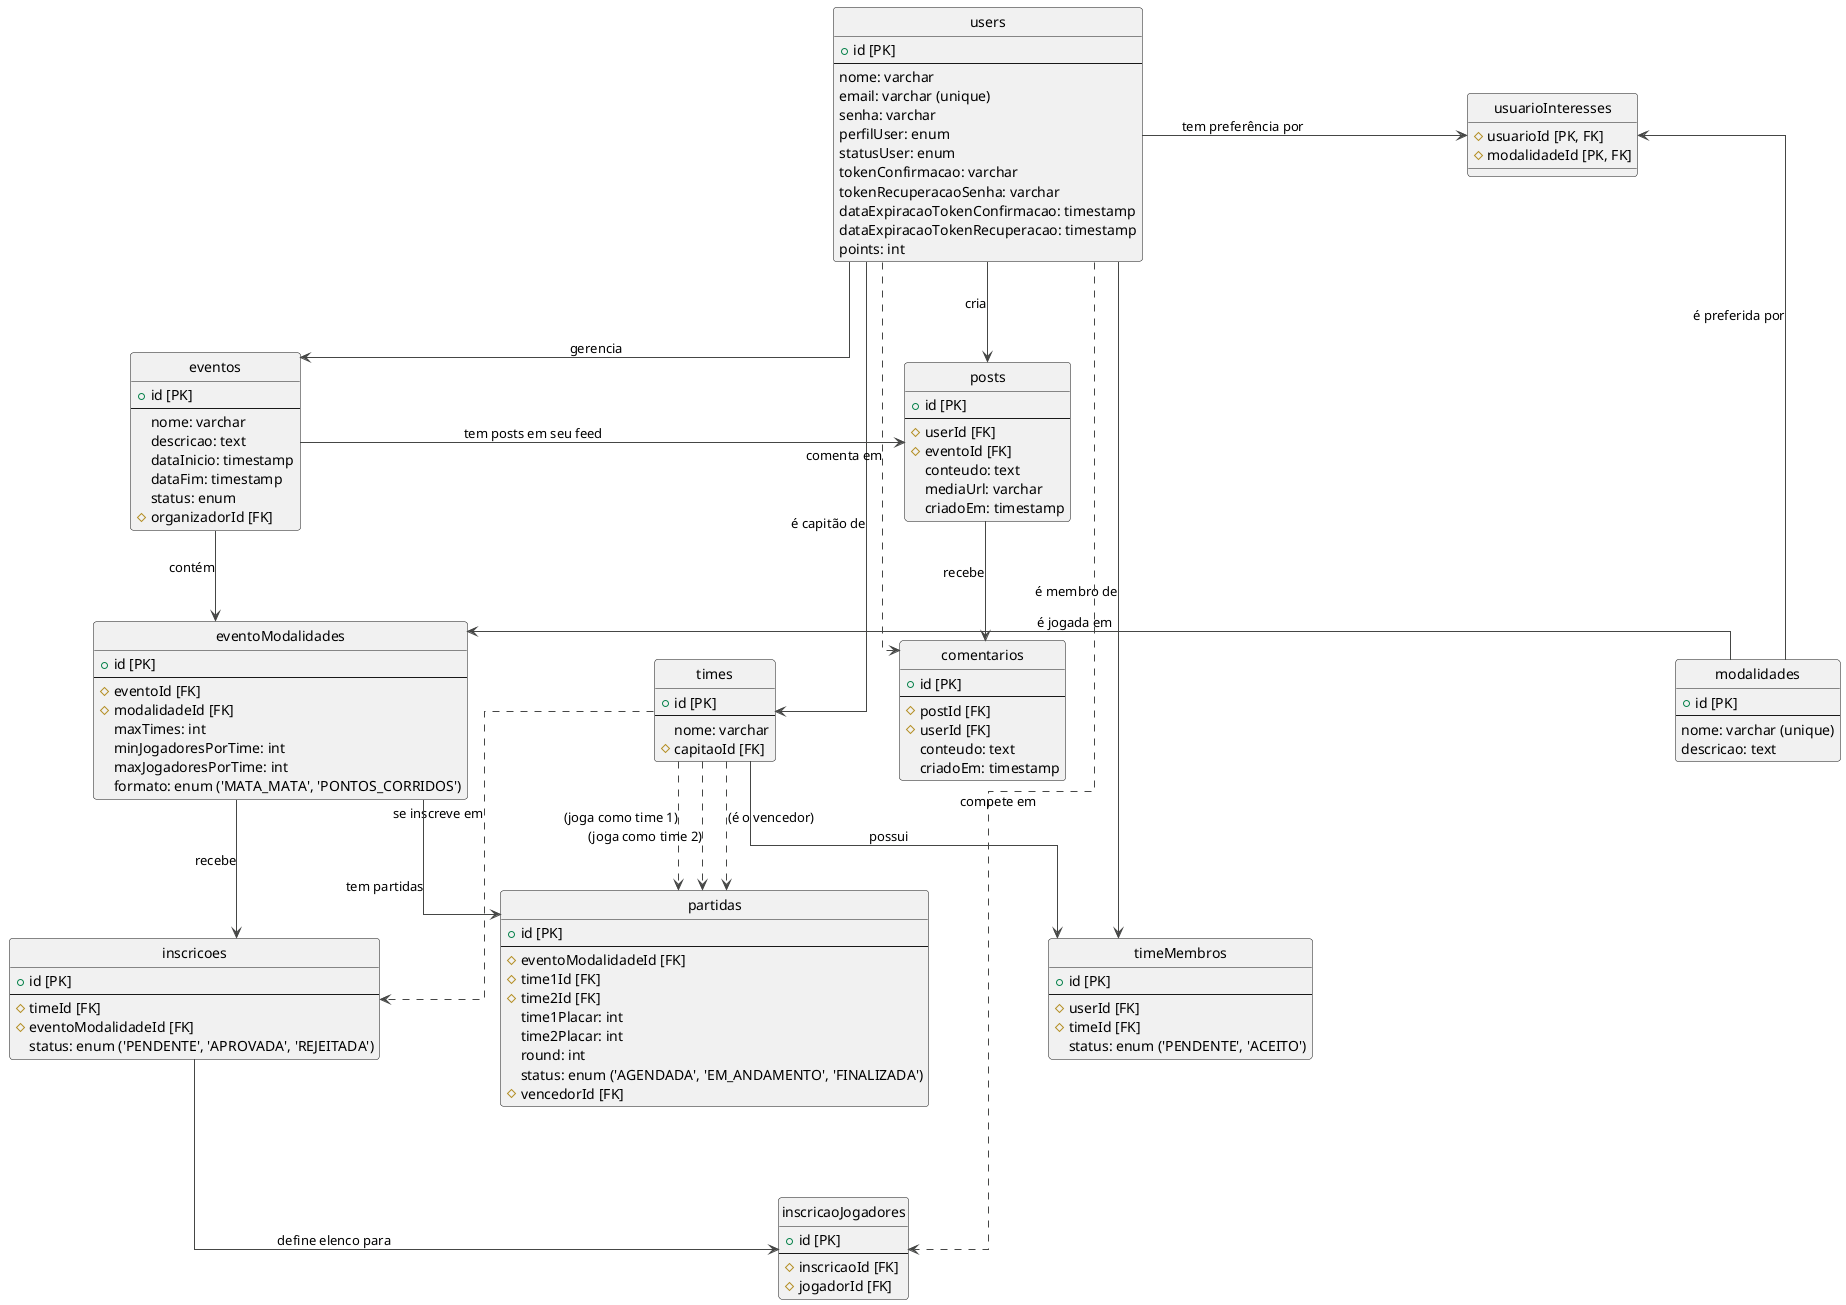 @startuml ERD

!theme vibrant


hide circle
skinparam linetype ortho
skinparam shadowing false
skinparam ranksep 90
skinparam nodesep 120       

entity "users" {
    + id [PK]
    --
    nome: varchar
    email: varchar (unique)
    senha: varchar
    perfilUser: enum
    statusUser: enum
    tokenConfirmacao: varchar
    tokenRecuperacaoSenha: varchar
    dataExpiracaoTokenConfirmacao: timestamp
    dataExpiracaoTokenRecuperacao: timestamp
    points: int
}

entity "times" {
    + id [PK]
    --
    nome: varchar
    # capitaoId [FK]
}

entity "timeMembros" {
    + id [PK]
    --
    # userId [FK]
    # timeId [FK]
    status: enum ('PENDENTE', 'ACEITO')
}

entity "eventos" {
    + id [PK]
    --
    nome: varchar
    descricao: text
    dataInicio: timestamp
    dataFim: timestamp
    status: enum
    # organizadorId [FK]
}

entity "modalidades" {
    + id [PK]
    --
    nome: varchar (unique)
    descricao: text
}

entity "eventoModalidades" {
    + id [PK]
    --
    # eventoId [FK]
    # modalidadeId [FK]
    maxTimes: int
    minJogadoresPorTime: int
    maxJogadoresPorTime: int
    formato: enum ('MATA_MATA', 'PONTOS_CORRIDOS')
}

entity "inscricoes" {
    + id [PK]
    --
    # timeId [FK]
    # eventoModalidadeId [FK]
    status: enum ('PENDENTE', 'APROVADA', 'REJEITADA')
}

entity "inscricaoJogadores" {
    + id [PK]
    --
    # inscricaoId [FK]
    # jogadorId [FK]
}

entity "partidas" {
    + id [PK]
    --
    # eventoModalidadeId [FK]
    # time1Id [FK]
    # time2Id [FK]
    time1Placar: int
    time2Placar: int
    round: int
    status: enum ('AGENDADA', 'EM_ANDAMENTO', 'FINALIZADA')
    # vencedorId [FK]
}

entity "posts" {
    + id [PK]
    --
    # userId [FK]
    # eventoId [FK]
    conteudo: text
    mediaUrl: varchar
    criadoEm: timestamp
}

entity "comentarios" {
    + id [PK]
    --
    # postId [FK]
    # userId [FK]
    conteudo: text
    criadoEm: timestamp
}

entity "usuarioInteresses" {
    # usuarioId [PK, FK]
    # modalidadeId [PK, FK]
}


users -down-> times : "é capitão de"
times -down-> timeMembros : "possui"
users -right-> timeMembros : "é membro de"

users -down-> eventos : "gerencia"
eventos -down-> eventoModalidades : "contém"
modalidades -left-> eventoModalidades : "é jogada em"

eventoModalidades -down-> inscricoes : "recebe"
times ..> inscricoes : "se inscreve em"

inscricoes -down-> inscricaoJogadores : "define elenco para"
users .right.> inscricaoJogadores : "compete em"

eventoModalidades -down-> partidas : "tem partidas"
times ..> partidas : "(joga como time 1)"
times ..> partidas : "(joga como time 2)"
times ..> partidas : "(é o vencedor)"

users -right-> usuarioInteresses : "tem preferência por"
modalidades -up-> usuarioInteresses : "é preferida por"
users -right-> posts : "cria"

eventos -right-> posts : "tem posts em seu feed"
posts -down-> comentarios : "recebe"
users ..> comentarios : "comenta em"

@enduml